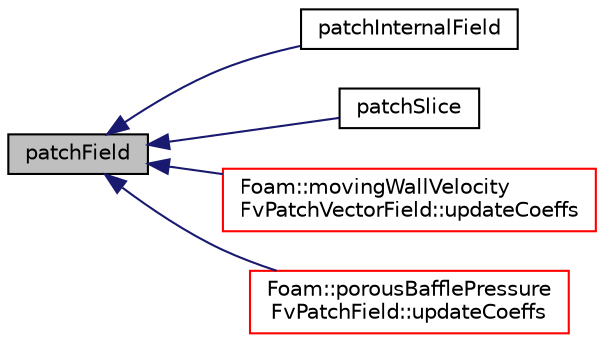 digraph "patchField"
{
  bgcolor="transparent";
  edge [fontname="Helvetica",fontsize="10",labelfontname="Helvetica",labelfontsize="10"];
  node [fontname="Helvetica",fontsize="10",shape=record];
  rankdir="LR";
  Node1605 [label="patchField",height=0.2,width=0.4,color="black", fillcolor="grey75", style="filled", fontcolor="black"];
  Node1605 -> Node1606 [dir="back",color="midnightblue",fontsize="10",style="solid",fontname="Helvetica"];
  Node1606 [label="patchInternalField",height=0.2,width=0.4,color="black",URL="$a23693.html#a6acf4f0903a5af15274e07d1b31e274f",tooltip="Return given internal field next to patch as patch field. "];
  Node1605 -> Node1607 [dir="back",color="midnightblue",fontsize="10",style="solid",fontname="Helvetica"];
  Node1607 [label="patchSlice",height=0.2,width=0.4,color="black",URL="$a23693.html#abafaae120d11327175dacc1109283746",tooltip="Slice list to patch. "];
  Node1605 -> Node1608 [dir="back",color="midnightblue",fontsize="10",style="solid",fontname="Helvetica"];
  Node1608 [label="Foam::movingWallVelocity\lFvPatchVectorField::updateCoeffs",height=0.2,width=0.4,color="red",URL="$a22989.html#a7e24eafac629d3733181cd942d4c902f",tooltip="Update the coefficients associated with the patch field. "];
  Node1605 -> Node1610 [dir="back",color="midnightblue",fontsize="10",style="solid",fontname="Helvetica"];
  Node1610 [label="Foam::porousBafflePressure\lFvPatchField::updateCoeffs",height=0.2,width=0.4,color="red",URL="$a32125.html#a7e24eafac629d3733181cd942d4c902f",tooltip="Update the coefficients associated with the patch field. "];
}

